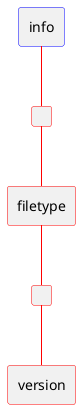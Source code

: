 @startuml
skinparam linetype ortho

rectangle " " as c1 #line:red;
rectangle " " as c2 #line:red;

rectangle info #line:blue;
rectangle filetype #line:red;
rectangle version #line:red;

info -[#ff0000]- c1
c1 -[#ff0000]- filetype
filetype -[#ff0000]- c2
c2 -[#ff0000]- version
@enduml

